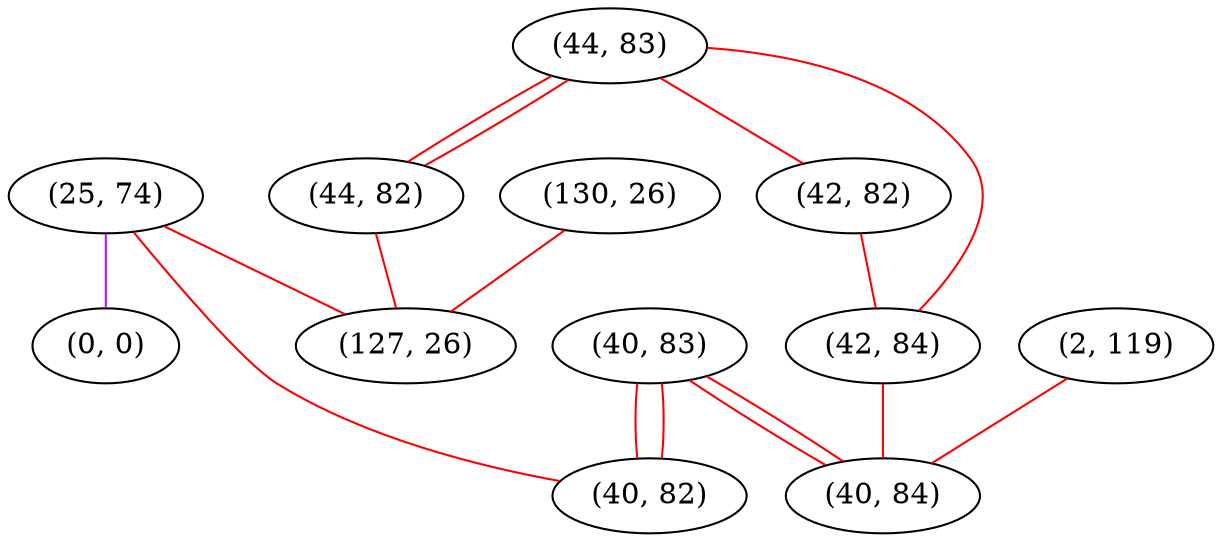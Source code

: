 graph "" {
"(25, 74)";
"(0, 0)";
"(44, 83)";
"(42, 82)";
"(2, 119)";
"(44, 82)";
"(40, 83)";
"(130, 26)";
"(42, 84)";
"(127, 26)";
"(40, 84)";
"(40, 82)";
"(25, 74)" -- "(0, 0)"  [color=purple, key=0, weight=4];
"(25, 74)" -- "(40, 82)"  [color=red, key=0, weight=1];
"(25, 74)" -- "(127, 26)"  [color=red, key=0, weight=1];
"(44, 83)" -- "(44, 82)"  [color=red, key=0, weight=1];
"(44, 83)" -- "(44, 82)"  [color=red, key=1, weight=1];
"(44, 83)" -- "(42, 84)"  [color=red, key=0, weight=1];
"(44, 83)" -- "(42, 82)"  [color=red, key=0, weight=1];
"(42, 82)" -- "(42, 84)"  [color=red, key=0, weight=1];
"(2, 119)" -- "(40, 84)"  [color=red, key=0, weight=1];
"(44, 82)" -- "(127, 26)"  [color=red, key=0, weight=1];
"(40, 83)" -- "(40, 82)"  [color=red, key=0, weight=1];
"(40, 83)" -- "(40, 82)"  [color=red, key=1, weight=1];
"(40, 83)" -- "(40, 84)"  [color=red, key=0, weight=1];
"(40, 83)" -- "(40, 84)"  [color=red, key=1, weight=1];
"(130, 26)" -- "(127, 26)"  [color=red, key=0, weight=1];
"(42, 84)" -- "(40, 84)"  [color=red, key=0, weight=1];
}
